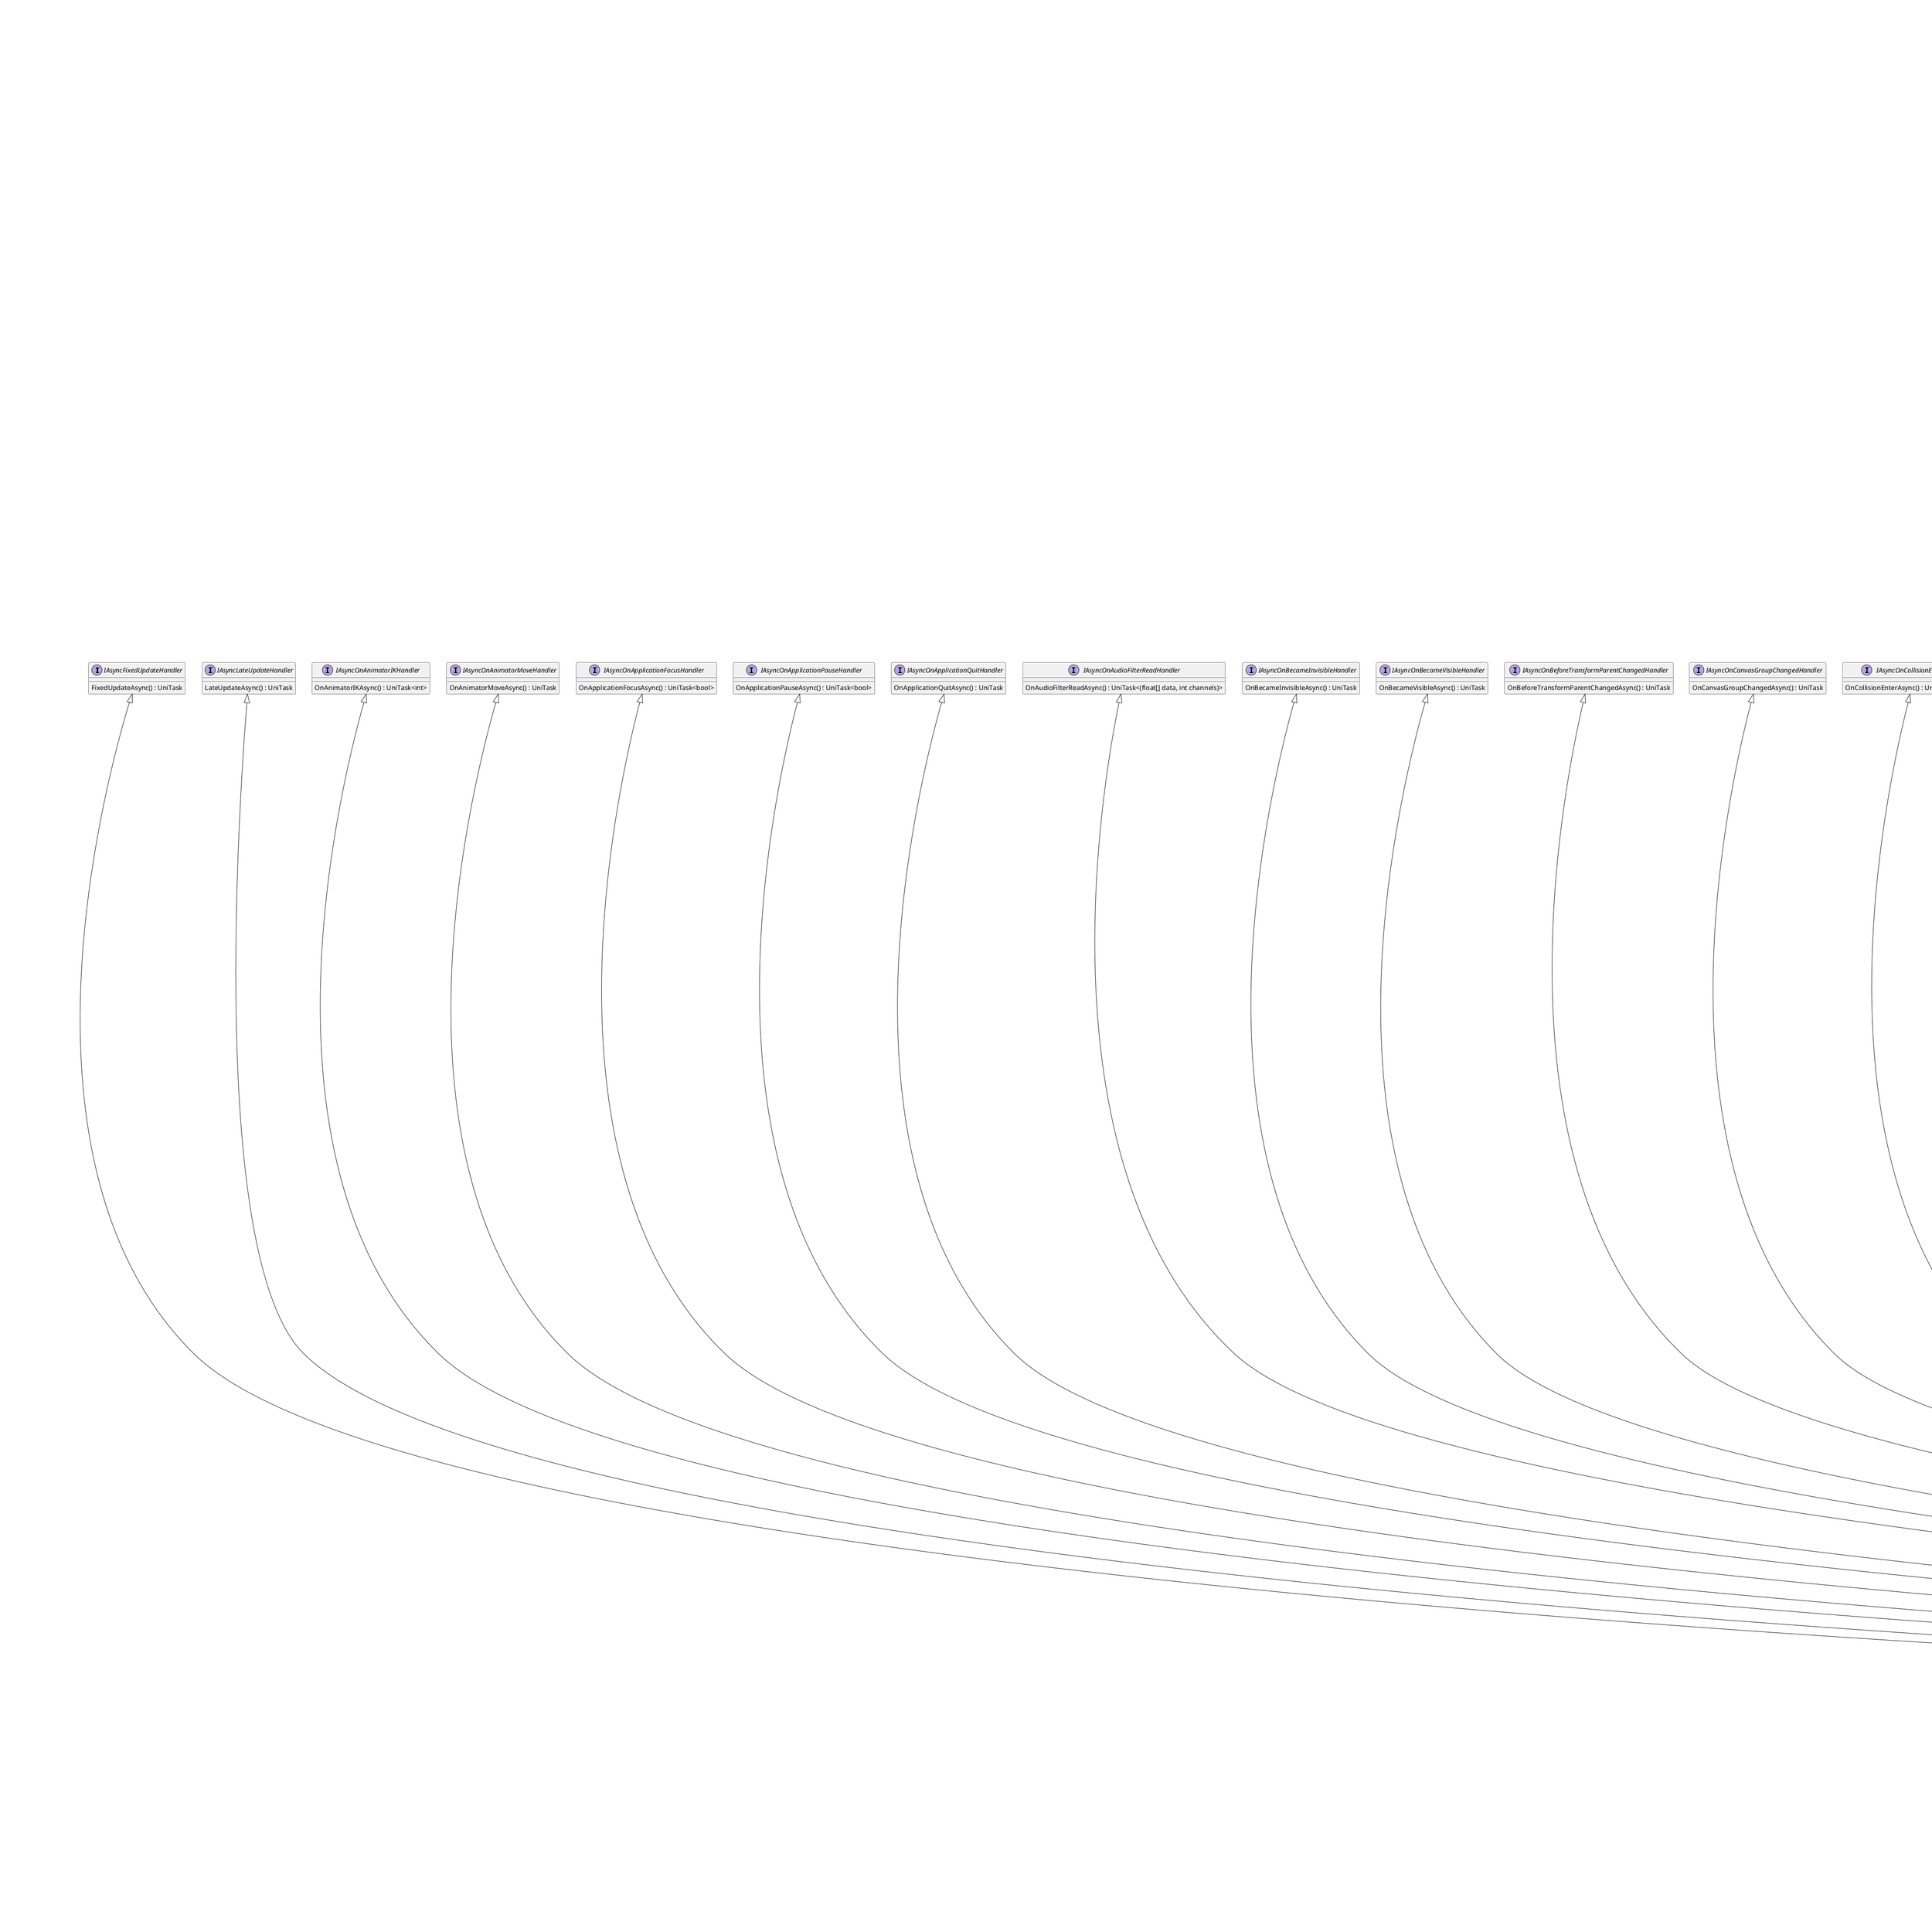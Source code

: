 @startuml
interface IAsyncFixedUpdateHandler {
    FixedUpdateAsync() : UniTask
}
class "AsyncTriggerHandler`1"<T> <<partial>> {
    FixedUpdateAsync() : UniTask
}
class AsyncTriggerExtensions <<static>> <<partial>> {
    + {static} GetAsyncFixedUpdateTrigger(gameObject:GameObject) : AsyncFixedUpdateTrigger
    + {static} GetAsyncFixedUpdateTrigger(component:Component) : AsyncFixedUpdateTrigger
}
class AsyncFixedUpdateTrigger <<sealed>> {
    FixedUpdate() : void
    + GetFixedUpdateAsyncHandler() : IAsyncFixedUpdateHandler
    + GetFixedUpdateAsyncHandler(cancellationToken:CancellationToken) : IAsyncFixedUpdateHandler
    + FixedUpdateAsync() : UniTask
    + FixedUpdateAsync(cancellationToken:CancellationToken) : UniTask
}
interface IAsyncLateUpdateHandler {
    LateUpdateAsync() : UniTask
}
class "AsyncTriggerHandler`1"<T> <<partial>> {
    LateUpdateAsync() : UniTask
}
class AsyncTriggerExtensions <<static>> <<partial>> {
    + {static} GetAsyncLateUpdateTrigger(gameObject:GameObject) : AsyncLateUpdateTrigger
    + {static} GetAsyncLateUpdateTrigger(component:Component) : AsyncLateUpdateTrigger
}
class AsyncLateUpdateTrigger <<sealed>> {
    LateUpdate() : void
    + GetLateUpdateAsyncHandler() : IAsyncLateUpdateHandler
    + GetLateUpdateAsyncHandler(cancellationToken:CancellationToken) : IAsyncLateUpdateHandler
    + LateUpdateAsync() : UniTask
    + LateUpdateAsync(cancellationToken:CancellationToken) : UniTask
}
interface IAsyncOnAnimatorIKHandler {
    OnAnimatorIKAsync() : UniTask<int>
}
class "AsyncTriggerHandler`1"<T> <<partial>> {
    OnAnimatorIKAsync() : UniTask<int>
}
class AsyncTriggerExtensions <<static>> <<partial>> {
    + {static} GetAsyncAnimatorIKTrigger(gameObject:GameObject) : AsyncAnimatorIKTrigger
    + {static} GetAsyncAnimatorIKTrigger(component:Component) : AsyncAnimatorIKTrigger
}
class AsyncAnimatorIKTrigger <<sealed>> {
    OnAnimatorIK(layerIndex:int) : void
    + GetOnAnimatorIKAsyncHandler() : IAsyncOnAnimatorIKHandler
    + GetOnAnimatorIKAsyncHandler(cancellationToken:CancellationToken) : IAsyncOnAnimatorIKHandler
    + OnAnimatorIKAsync() : UniTask<int>
    + OnAnimatorIKAsync(cancellationToken:CancellationToken) : UniTask<int>
}
interface IAsyncOnAnimatorMoveHandler {
    OnAnimatorMoveAsync() : UniTask
}
class "AsyncTriggerHandler`1"<T> <<partial>> {
    OnAnimatorMoveAsync() : UniTask
}
class AsyncTriggerExtensions <<static>> <<partial>> {
    + {static} GetAsyncAnimatorMoveTrigger(gameObject:GameObject) : AsyncAnimatorMoveTrigger
    + {static} GetAsyncAnimatorMoveTrigger(component:Component) : AsyncAnimatorMoveTrigger
}
class AsyncAnimatorMoveTrigger <<sealed>> {
    OnAnimatorMove() : void
    + GetOnAnimatorMoveAsyncHandler() : IAsyncOnAnimatorMoveHandler
    + GetOnAnimatorMoveAsyncHandler(cancellationToken:CancellationToken) : IAsyncOnAnimatorMoveHandler
    + OnAnimatorMoveAsync() : UniTask
    + OnAnimatorMoveAsync(cancellationToken:CancellationToken) : UniTask
}
interface IAsyncOnApplicationFocusHandler {
    OnApplicationFocusAsync() : UniTask<bool>
}
class "AsyncTriggerHandler`1"<T> <<partial>> {
    OnApplicationFocusAsync() : UniTask<bool>
}
class AsyncTriggerExtensions <<static>> <<partial>> {
    + {static} GetAsyncApplicationFocusTrigger(gameObject:GameObject) : AsyncApplicationFocusTrigger
    + {static} GetAsyncApplicationFocusTrigger(component:Component) : AsyncApplicationFocusTrigger
}
class AsyncApplicationFocusTrigger <<sealed>> {
    OnApplicationFocus(hasFocus:bool) : void
    + GetOnApplicationFocusAsyncHandler() : IAsyncOnApplicationFocusHandler
    + GetOnApplicationFocusAsyncHandler(cancellationToken:CancellationToken) : IAsyncOnApplicationFocusHandler
    + OnApplicationFocusAsync() : UniTask<bool>
    + OnApplicationFocusAsync(cancellationToken:CancellationToken) : UniTask<bool>
}
interface IAsyncOnApplicationPauseHandler {
    OnApplicationPauseAsync() : UniTask<bool>
}
class "AsyncTriggerHandler`1"<T> <<partial>> {
    OnApplicationPauseAsync() : UniTask<bool>
}
class AsyncTriggerExtensions <<static>> <<partial>> {
    + {static} GetAsyncApplicationPauseTrigger(gameObject:GameObject) : AsyncApplicationPauseTrigger
    + {static} GetAsyncApplicationPauseTrigger(component:Component) : AsyncApplicationPauseTrigger
}
class AsyncApplicationPauseTrigger <<sealed>> {
    OnApplicationPause(pauseStatus:bool) : void
    + GetOnApplicationPauseAsyncHandler() : IAsyncOnApplicationPauseHandler
    + GetOnApplicationPauseAsyncHandler(cancellationToken:CancellationToken) : IAsyncOnApplicationPauseHandler
    + OnApplicationPauseAsync() : UniTask<bool>
    + OnApplicationPauseAsync(cancellationToken:CancellationToken) : UniTask<bool>
}
interface IAsyncOnApplicationQuitHandler {
    OnApplicationQuitAsync() : UniTask
}
class "AsyncTriggerHandler`1"<T> <<partial>> {
    OnApplicationQuitAsync() : UniTask
}
class AsyncTriggerExtensions <<static>> <<partial>> {
    + {static} GetAsyncApplicationQuitTrigger(gameObject:GameObject) : AsyncApplicationQuitTrigger
    + {static} GetAsyncApplicationQuitTrigger(component:Component) : AsyncApplicationQuitTrigger
}
class AsyncApplicationQuitTrigger <<sealed>> {
    OnApplicationQuit() : void
    + GetOnApplicationQuitAsyncHandler() : IAsyncOnApplicationQuitHandler
    + GetOnApplicationQuitAsyncHandler(cancellationToken:CancellationToken) : IAsyncOnApplicationQuitHandler
    + OnApplicationQuitAsync() : UniTask
    + OnApplicationQuitAsync(cancellationToken:CancellationToken) : UniTask
}
interface IAsyncOnAudioFilterReadHandler {
    OnAudioFilterReadAsync() : UniTask<(float[] data, int channels)>
}
class "AsyncTriggerHandler`1"<T> <<partial>> {
    OnAudioFilterReadAsync() : UniTask<(float[] data, int channels)>
}
class AsyncTriggerExtensions <<static>> <<partial>> {
    + {static} GetAsyncAudioFilterReadTrigger(gameObject:GameObject) : AsyncAudioFilterReadTrigger
    + {static} GetAsyncAudioFilterReadTrigger(component:Component) : AsyncAudioFilterReadTrigger
}
class AsyncAudioFilterReadTrigger <<sealed>> {
    OnAudioFilterRead(data:float[], channels:int) : void
    + GetOnAudioFilterReadAsyncHandler() : IAsyncOnAudioFilterReadHandler
    + GetOnAudioFilterReadAsyncHandler(cancellationToken:CancellationToken) : IAsyncOnAudioFilterReadHandler
    + OnAudioFilterReadAsync() : UniTask<(float[] data, int channels)>
    + OnAudioFilterReadAsync(cancellationToken:CancellationToken) : UniTask<(float[] data, int channels)>
}
interface IAsyncOnBecameInvisibleHandler {
    OnBecameInvisibleAsync() : UniTask
}
class "AsyncTriggerHandler`1"<T> <<partial>> {
    OnBecameInvisibleAsync() : UniTask
}
class AsyncTriggerExtensions <<static>> <<partial>> {
    + {static} GetAsyncBecameInvisibleTrigger(gameObject:GameObject) : AsyncBecameInvisibleTrigger
    + {static} GetAsyncBecameInvisibleTrigger(component:Component) : AsyncBecameInvisibleTrigger
}
class AsyncBecameInvisibleTrigger <<sealed>> {
    OnBecameInvisible() : void
    + GetOnBecameInvisibleAsyncHandler() : IAsyncOnBecameInvisibleHandler
    + GetOnBecameInvisibleAsyncHandler(cancellationToken:CancellationToken) : IAsyncOnBecameInvisibleHandler
    + OnBecameInvisibleAsync() : UniTask
    + OnBecameInvisibleAsync(cancellationToken:CancellationToken) : UniTask
}
interface IAsyncOnBecameVisibleHandler {
    OnBecameVisibleAsync() : UniTask
}
class "AsyncTriggerHandler`1"<T> <<partial>> {
    OnBecameVisibleAsync() : UniTask
}
class AsyncTriggerExtensions <<static>> <<partial>> {
    + {static} GetAsyncBecameVisibleTrigger(gameObject:GameObject) : AsyncBecameVisibleTrigger
    + {static} GetAsyncBecameVisibleTrigger(component:Component) : AsyncBecameVisibleTrigger
}
class AsyncBecameVisibleTrigger <<sealed>> {
    OnBecameVisible() : void
    + GetOnBecameVisibleAsyncHandler() : IAsyncOnBecameVisibleHandler
    + GetOnBecameVisibleAsyncHandler(cancellationToken:CancellationToken) : IAsyncOnBecameVisibleHandler
    + OnBecameVisibleAsync() : UniTask
    + OnBecameVisibleAsync(cancellationToken:CancellationToken) : UniTask
}
interface IAsyncOnBeforeTransformParentChangedHandler {
    OnBeforeTransformParentChangedAsync() : UniTask
}
class "AsyncTriggerHandler`1"<T> <<partial>> {
    OnBeforeTransformParentChangedAsync() : UniTask
}
class AsyncTriggerExtensions <<static>> <<partial>> {
    + {static} GetAsyncBeforeTransformParentChangedTrigger(gameObject:GameObject) : AsyncBeforeTransformParentChangedTrigger
    + {static} GetAsyncBeforeTransformParentChangedTrigger(component:Component) : AsyncBeforeTransformParentChangedTrigger
}
class AsyncBeforeTransformParentChangedTrigger <<sealed>> {
    OnBeforeTransformParentChanged() : void
    + GetOnBeforeTransformParentChangedAsyncHandler() : IAsyncOnBeforeTransformParentChangedHandler
    + GetOnBeforeTransformParentChangedAsyncHandler(cancellationToken:CancellationToken) : IAsyncOnBeforeTransformParentChangedHandler
    + OnBeforeTransformParentChangedAsync() : UniTask
    + OnBeforeTransformParentChangedAsync(cancellationToken:CancellationToken) : UniTask
}
interface IAsyncOnCanvasGroupChangedHandler {
    OnCanvasGroupChangedAsync() : UniTask
}
class "AsyncTriggerHandler`1"<T> <<partial>> {
    OnCanvasGroupChangedAsync() : UniTask
}
class AsyncTriggerExtensions <<static>> <<partial>> {
    + {static} GetAsyncOnCanvasGroupChangedTrigger(gameObject:GameObject) : AsyncOnCanvasGroupChangedTrigger
    + {static} GetAsyncOnCanvasGroupChangedTrigger(component:Component) : AsyncOnCanvasGroupChangedTrigger
}
class AsyncOnCanvasGroupChangedTrigger <<sealed>> {
    OnCanvasGroupChanged() : void
    + GetOnCanvasGroupChangedAsyncHandler() : IAsyncOnCanvasGroupChangedHandler
    + GetOnCanvasGroupChangedAsyncHandler(cancellationToken:CancellationToken) : IAsyncOnCanvasGroupChangedHandler
    + OnCanvasGroupChangedAsync() : UniTask
    + OnCanvasGroupChangedAsync(cancellationToken:CancellationToken) : UniTask
}
interface IAsyncOnCollisionEnterHandler {
    OnCollisionEnterAsync() : UniTask<Collision>
}
class "AsyncTriggerHandler`1"<T> <<partial>> {
    OnCollisionEnterAsync() : UniTask<Collision>
}
class AsyncTriggerExtensions <<static>> <<partial>> {
    + {static} GetAsyncCollisionEnterTrigger(gameObject:GameObject) : AsyncCollisionEnterTrigger
    + {static} GetAsyncCollisionEnterTrigger(component:Component) : AsyncCollisionEnterTrigger
}
class AsyncCollisionEnterTrigger <<sealed>> {
    OnCollisionEnter(coll:Collision) : void
    + GetOnCollisionEnterAsyncHandler() : IAsyncOnCollisionEnterHandler
    + GetOnCollisionEnterAsyncHandler(cancellationToken:CancellationToken) : IAsyncOnCollisionEnterHandler
    + OnCollisionEnterAsync() : UniTask<Collision>
    + OnCollisionEnterAsync(cancellationToken:CancellationToken) : UniTask<Collision>
}
interface IAsyncOnCollisionEnter2DHandler {
    OnCollisionEnter2DAsync() : UniTask<Collision2D>
}
class "AsyncTriggerHandler`1"<T> <<partial>> {
    OnCollisionEnter2DAsync() : UniTask<Collision2D>
}
class AsyncTriggerExtensions <<static>> <<partial>> {
    + {static} GetAsyncCollisionEnter2DTrigger(gameObject:GameObject) : AsyncCollisionEnter2DTrigger
    + {static} GetAsyncCollisionEnter2DTrigger(component:Component) : AsyncCollisionEnter2DTrigger
}
class AsyncCollisionEnter2DTrigger <<sealed>> {
    OnCollisionEnter2D(coll:Collision2D) : void
    + GetOnCollisionEnter2DAsyncHandler() : IAsyncOnCollisionEnter2DHandler
    + GetOnCollisionEnter2DAsyncHandler(cancellationToken:CancellationToken) : IAsyncOnCollisionEnter2DHandler
    + OnCollisionEnter2DAsync() : UniTask<Collision2D>
    + OnCollisionEnter2DAsync(cancellationToken:CancellationToken) : UniTask<Collision2D>
}
interface IAsyncOnCollisionExitHandler {
    OnCollisionExitAsync() : UniTask<Collision>
}
class "AsyncTriggerHandler`1"<T> <<partial>> {
    OnCollisionExitAsync() : UniTask<Collision>
}
class AsyncTriggerExtensions <<static>> <<partial>> {
    + {static} GetAsyncCollisionExitTrigger(gameObject:GameObject) : AsyncCollisionExitTrigger
    + {static} GetAsyncCollisionExitTrigger(component:Component) : AsyncCollisionExitTrigger
}
class AsyncCollisionExitTrigger <<sealed>> {
    OnCollisionExit(coll:Collision) : void
    + GetOnCollisionExitAsyncHandler() : IAsyncOnCollisionExitHandler
    + GetOnCollisionExitAsyncHandler(cancellationToken:CancellationToken) : IAsyncOnCollisionExitHandler
    + OnCollisionExitAsync() : UniTask<Collision>
    + OnCollisionExitAsync(cancellationToken:CancellationToken) : UniTask<Collision>
}
interface IAsyncOnCollisionExit2DHandler {
    OnCollisionExit2DAsync() : UniTask<Collision2D>
}
class "AsyncTriggerHandler`1"<T> <<partial>> {
    OnCollisionExit2DAsync() : UniTask<Collision2D>
}
class AsyncTriggerExtensions <<static>> <<partial>> {
    + {static} GetAsyncCollisionExit2DTrigger(gameObject:GameObject) : AsyncCollisionExit2DTrigger
    + {static} GetAsyncCollisionExit2DTrigger(component:Component) : AsyncCollisionExit2DTrigger
}
class AsyncCollisionExit2DTrigger <<sealed>> {
    OnCollisionExit2D(coll:Collision2D) : void
    + GetOnCollisionExit2DAsyncHandler() : IAsyncOnCollisionExit2DHandler
    + GetOnCollisionExit2DAsyncHandler(cancellationToken:CancellationToken) : IAsyncOnCollisionExit2DHandler
    + OnCollisionExit2DAsync() : UniTask<Collision2D>
    + OnCollisionExit2DAsync(cancellationToken:CancellationToken) : UniTask<Collision2D>
}
interface IAsyncOnCollisionStayHandler {
    OnCollisionStayAsync() : UniTask<Collision>
}
class "AsyncTriggerHandler`1"<T> <<partial>> {
    OnCollisionStayAsync() : UniTask<Collision>
}
class AsyncTriggerExtensions <<static>> <<partial>> {
    + {static} GetAsyncCollisionStayTrigger(gameObject:GameObject) : AsyncCollisionStayTrigger
    + {static} GetAsyncCollisionStayTrigger(component:Component) : AsyncCollisionStayTrigger
}
class AsyncCollisionStayTrigger <<sealed>> {
    OnCollisionStay(coll:Collision) : void
    + GetOnCollisionStayAsyncHandler() : IAsyncOnCollisionStayHandler
    + GetOnCollisionStayAsyncHandler(cancellationToken:CancellationToken) : IAsyncOnCollisionStayHandler
    + OnCollisionStayAsync() : UniTask<Collision>
    + OnCollisionStayAsync(cancellationToken:CancellationToken) : UniTask<Collision>
}
interface IAsyncOnCollisionStay2DHandler {
    OnCollisionStay2DAsync() : UniTask<Collision2D>
}
class "AsyncTriggerHandler`1"<T> <<partial>> {
    OnCollisionStay2DAsync() : UniTask<Collision2D>
}
class AsyncTriggerExtensions <<static>> <<partial>> {
    + {static} GetAsyncCollisionStay2DTrigger(gameObject:GameObject) : AsyncCollisionStay2DTrigger
    + {static} GetAsyncCollisionStay2DTrigger(component:Component) : AsyncCollisionStay2DTrigger
}
class AsyncCollisionStay2DTrigger <<sealed>> {
    OnCollisionStay2D(coll:Collision2D) : void
    + GetOnCollisionStay2DAsyncHandler() : IAsyncOnCollisionStay2DHandler
    + GetOnCollisionStay2DAsyncHandler(cancellationToken:CancellationToken) : IAsyncOnCollisionStay2DHandler
    + OnCollisionStay2DAsync() : UniTask<Collision2D>
    + OnCollisionStay2DAsync(cancellationToken:CancellationToken) : UniTask<Collision2D>
}
interface IAsyncOnControllerColliderHitHandler {
    OnControllerColliderHitAsync() : UniTask<ControllerColliderHit>
}
class "AsyncTriggerHandler`1"<T> <<partial>> {
    OnControllerColliderHitAsync() : UniTask<ControllerColliderHit>
}
class AsyncTriggerExtensions <<static>> <<partial>> {
    + {static} GetAsyncControllerColliderHitTrigger(gameObject:GameObject) : AsyncControllerColliderHitTrigger
    + {static} GetAsyncControllerColliderHitTrigger(component:Component) : AsyncControllerColliderHitTrigger
}
class AsyncControllerColliderHitTrigger <<sealed>> {
    OnControllerColliderHit(hit:ControllerColliderHit) : void
    + GetOnControllerColliderHitAsyncHandler() : IAsyncOnControllerColliderHitHandler
    + GetOnControllerColliderHitAsyncHandler(cancellationToken:CancellationToken) : IAsyncOnControllerColliderHitHandler
    + OnControllerColliderHitAsync() : UniTask<ControllerColliderHit>
    + OnControllerColliderHitAsync(cancellationToken:CancellationToken) : UniTask<ControllerColliderHit>
}
interface IAsyncOnDisableHandler {
    OnDisableAsync() : UniTask
}
class "AsyncTriggerHandler`1"<T> <<partial>> {
    OnDisableAsync() : UniTask
}
class AsyncTriggerExtensions <<static>> <<partial>> {
    + {static} GetAsyncDisableTrigger(gameObject:GameObject) : AsyncDisableTrigger
    + {static} GetAsyncDisableTrigger(component:Component) : AsyncDisableTrigger
}
class AsyncDisableTrigger <<sealed>> {
    OnDisable() : void
    + GetOnDisableAsyncHandler() : IAsyncOnDisableHandler
    + GetOnDisableAsyncHandler(cancellationToken:CancellationToken) : IAsyncOnDisableHandler
    + OnDisableAsync() : UniTask
    + OnDisableAsync(cancellationToken:CancellationToken) : UniTask
}
interface IAsyncOnDrawGizmosHandler {
    OnDrawGizmosAsync() : UniTask
}
class "AsyncTriggerHandler`1"<T> <<partial>> {
    OnDrawGizmosAsync() : UniTask
}
class AsyncTriggerExtensions <<static>> <<partial>> {
    + {static} GetAsyncDrawGizmosTrigger(gameObject:GameObject) : AsyncDrawGizmosTrigger
    + {static} GetAsyncDrawGizmosTrigger(component:Component) : AsyncDrawGizmosTrigger
}
class AsyncDrawGizmosTrigger <<sealed>> {
    OnDrawGizmos() : void
    + GetOnDrawGizmosAsyncHandler() : IAsyncOnDrawGizmosHandler
    + GetOnDrawGizmosAsyncHandler(cancellationToken:CancellationToken) : IAsyncOnDrawGizmosHandler
    + OnDrawGizmosAsync() : UniTask
    + OnDrawGizmosAsync(cancellationToken:CancellationToken) : UniTask
}
interface IAsyncOnDrawGizmosSelectedHandler {
    OnDrawGizmosSelectedAsync() : UniTask
}
class "AsyncTriggerHandler`1"<T> <<partial>> {
    OnDrawGizmosSelectedAsync() : UniTask
}
class AsyncTriggerExtensions <<static>> <<partial>> {
    + {static} GetAsyncDrawGizmosSelectedTrigger(gameObject:GameObject) : AsyncDrawGizmosSelectedTrigger
    + {static} GetAsyncDrawGizmosSelectedTrigger(component:Component) : AsyncDrawGizmosSelectedTrigger
}
class AsyncDrawGizmosSelectedTrigger <<sealed>> {
    OnDrawGizmosSelected() : void
    + GetOnDrawGizmosSelectedAsyncHandler() : IAsyncOnDrawGizmosSelectedHandler
    + GetOnDrawGizmosSelectedAsyncHandler(cancellationToken:CancellationToken) : IAsyncOnDrawGizmosSelectedHandler
    + OnDrawGizmosSelectedAsync() : UniTask
    + OnDrawGizmosSelectedAsync(cancellationToken:CancellationToken) : UniTask
}
interface IAsyncOnEnableHandler {
    OnEnableAsync() : UniTask
}
class "AsyncTriggerHandler`1"<T> <<partial>> {
    OnEnableAsync() : UniTask
}
class AsyncTriggerExtensions <<static>> <<partial>> {
    + {static} GetAsyncEnableTrigger(gameObject:GameObject) : AsyncEnableTrigger
    + {static} GetAsyncEnableTrigger(component:Component) : AsyncEnableTrigger
}
class AsyncEnableTrigger <<sealed>> {
    OnEnable() : void
    + GetOnEnableAsyncHandler() : IAsyncOnEnableHandler
    + GetOnEnableAsyncHandler(cancellationToken:CancellationToken) : IAsyncOnEnableHandler
    + OnEnableAsync() : UniTask
    + OnEnableAsync(cancellationToken:CancellationToken) : UniTask
}
interface IAsyncOnGUIHandler {
    OnGUIAsync() : UniTask
}
class "AsyncTriggerHandler`1"<T> <<partial>> {
    OnGUIAsync() : UniTask
}
class AsyncTriggerExtensions <<static>> <<partial>> {
    + {static} GetAsyncGUITrigger(gameObject:GameObject) : AsyncGUITrigger
    + {static} GetAsyncGUITrigger(component:Component) : AsyncGUITrigger
}
class AsyncGUITrigger <<sealed>> {
    OnGUI() : void
    + GetOnGUIAsyncHandler() : IAsyncOnGUIHandler
    + GetOnGUIAsyncHandler(cancellationToken:CancellationToken) : IAsyncOnGUIHandler
    + OnGUIAsync() : UniTask
    + OnGUIAsync(cancellationToken:CancellationToken) : UniTask
}
interface IAsyncOnJointBreakHandler {
    OnJointBreakAsync() : UniTask<float>
}
class "AsyncTriggerHandler`1"<T> <<partial>> {
    OnJointBreakAsync() : UniTask<float>
}
class AsyncTriggerExtensions <<static>> <<partial>> {
    + {static} GetAsyncJointBreakTrigger(gameObject:GameObject) : AsyncJointBreakTrigger
    + {static} GetAsyncJointBreakTrigger(component:Component) : AsyncJointBreakTrigger
}
class AsyncJointBreakTrigger <<sealed>> {
    OnJointBreak(breakForce:float) : void
    + GetOnJointBreakAsyncHandler() : IAsyncOnJointBreakHandler
    + GetOnJointBreakAsyncHandler(cancellationToken:CancellationToken) : IAsyncOnJointBreakHandler
    + OnJointBreakAsync() : UniTask<float>
    + OnJointBreakAsync(cancellationToken:CancellationToken) : UniTask<float>
}
interface IAsyncOnJointBreak2DHandler {
    OnJointBreak2DAsync() : UniTask<Joint2D>
}
class "AsyncTriggerHandler`1"<T> <<partial>> {
    OnJointBreak2DAsync() : UniTask<Joint2D>
}
class AsyncTriggerExtensions <<static>> <<partial>> {
    + {static} GetAsyncJointBreak2DTrigger(gameObject:GameObject) : AsyncJointBreak2DTrigger
    + {static} GetAsyncJointBreak2DTrigger(component:Component) : AsyncJointBreak2DTrigger
}
class AsyncJointBreak2DTrigger <<sealed>> {
    OnJointBreak2D(brokenJoint:Joint2D) : void
    + GetOnJointBreak2DAsyncHandler() : IAsyncOnJointBreak2DHandler
    + GetOnJointBreak2DAsyncHandler(cancellationToken:CancellationToken) : IAsyncOnJointBreak2DHandler
    + OnJointBreak2DAsync() : UniTask<Joint2D>
    + OnJointBreak2DAsync(cancellationToken:CancellationToken) : UniTask<Joint2D>
}
interface IAsyncOnMouseDownHandler {
    OnMouseDownAsync() : UniTask
}
class "AsyncTriggerHandler`1"<T> <<partial>> {
    OnMouseDownAsync() : UniTask
}
class AsyncTriggerExtensions <<static>> <<partial>> {
    + {static} GetAsyncMouseDownTrigger(gameObject:GameObject) : AsyncMouseDownTrigger
    + {static} GetAsyncMouseDownTrigger(component:Component) : AsyncMouseDownTrigger
}
class AsyncMouseDownTrigger <<sealed>> {
    OnMouseDown() : void
    + GetOnMouseDownAsyncHandler() : IAsyncOnMouseDownHandler
    + GetOnMouseDownAsyncHandler(cancellationToken:CancellationToken) : IAsyncOnMouseDownHandler
    + OnMouseDownAsync() : UniTask
    + OnMouseDownAsync(cancellationToken:CancellationToken) : UniTask
}
interface IAsyncOnMouseDragHandler {
    OnMouseDragAsync() : UniTask
}
class "AsyncTriggerHandler`1"<T> <<partial>> {
    OnMouseDragAsync() : UniTask
}
class AsyncTriggerExtensions <<static>> <<partial>> {
    + {static} GetAsyncMouseDragTrigger(gameObject:GameObject) : AsyncMouseDragTrigger
    + {static} GetAsyncMouseDragTrigger(component:Component) : AsyncMouseDragTrigger
}
class AsyncMouseDragTrigger <<sealed>> {
    OnMouseDrag() : void
    + GetOnMouseDragAsyncHandler() : IAsyncOnMouseDragHandler
    + GetOnMouseDragAsyncHandler(cancellationToken:CancellationToken) : IAsyncOnMouseDragHandler
    + OnMouseDragAsync() : UniTask
    + OnMouseDragAsync(cancellationToken:CancellationToken) : UniTask
}
interface IAsyncOnMouseEnterHandler {
    OnMouseEnterAsync() : UniTask
}
class "AsyncTriggerHandler`1"<T> <<partial>> {
    OnMouseEnterAsync() : UniTask
}
class AsyncTriggerExtensions <<static>> <<partial>> {
    + {static} GetAsyncMouseEnterTrigger(gameObject:GameObject) : AsyncMouseEnterTrigger
    + {static} GetAsyncMouseEnterTrigger(component:Component) : AsyncMouseEnterTrigger
}
class AsyncMouseEnterTrigger <<sealed>> {
    OnMouseEnter() : void
    + GetOnMouseEnterAsyncHandler() : IAsyncOnMouseEnterHandler
    + GetOnMouseEnterAsyncHandler(cancellationToken:CancellationToken) : IAsyncOnMouseEnterHandler
    + OnMouseEnterAsync() : UniTask
    + OnMouseEnterAsync(cancellationToken:CancellationToken) : UniTask
}
interface IAsyncOnMouseExitHandler {
    OnMouseExitAsync() : UniTask
}
class "AsyncTriggerHandler`1"<T> <<partial>> {
    OnMouseExitAsync() : UniTask
}
class AsyncTriggerExtensions <<static>> <<partial>> {
    + {static} GetAsyncMouseExitTrigger(gameObject:GameObject) : AsyncMouseExitTrigger
    + {static} GetAsyncMouseExitTrigger(component:Component) : AsyncMouseExitTrigger
}
class AsyncMouseExitTrigger <<sealed>> {
    OnMouseExit() : void
    + GetOnMouseExitAsyncHandler() : IAsyncOnMouseExitHandler
    + GetOnMouseExitAsyncHandler(cancellationToken:CancellationToken) : IAsyncOnMouseExitHandler
    + OnMouseExitAsync() : UniTask
    + OnMouseExitAsync(cancellationToken:CancellationToken) : UniTask
}
interface IAsyncOnMouseOverHandler {
    OnMouseOverAsync() : UniTask
}
class "AsyncTriggerHandler`1"<T> <<partial>> {
    OnMouseOverAsync() : UniTask
}
class AsyncTriggerExtensions <<static>> <<partial>> {
    + {static} GetAsyncMouseOverTrigger(gameObject:GameObject) : AsyncMouseOverTrigger
    + {static} GetAsyncMouseOverTrigger(component:Component) : AsyncMouseOverTrigger
}
class AsyncMouseOverTrigger <<sealed>> {
    OnMouseOver() : void
    + GetOnMouseOverAsyncHandler() : IAsyncOnMouseOverHandler
    + GetOnMouseOverAsyncHandler(cancellationToken:CancellationToken) : IAsyncOnMouseOverHandler
    + OnMouseOverAsync() : UniTask
    + OnMouseOverAsync(cancellationToken:CancellationToken) : UniTask
}
interface IAsyncOnMouseUpHandler {
    OnMouseUpAsync() : UniTask
}
class "AsyncTriggerHandler`1"<T> <<partial>> {
    OnMouseUpAsync() : UniTask
}
class AsyncTriggerExtensions <<static>> <<partial>> {
    + {static} GetAsyncMouseUpTrigger(gameObject:GameObject) : AsyncMouseUpTrigger
    + {static} GetAsyncMouseUpTrigger(component:Component) : AsyncMouseUpTrigger
}
class AsyncMouseUpTrigger <<sealed>> {
    OnMouseUp() : void
    + GetOnMouseUpAsyncHandler() : IAsyncOnMouseUpHandler
    + GetOnMouseUpAsyncHandler(cancellationToken:CancellationToken) : IAsyncOnMouseUpHandler
    + OnMouseUpAsync() : UniTask
    + OnMouseUpAsync(cancellationToken:CancellationToken) : UniTask
}
interface IAsyncOnMouseUpAsButtonHandler {
    OnMouseUpAsButtonAsync() : UniTask
}
class "AsyncTriggerHandler`1"<T> <<partial>> {
    OnMouseUpAsButtonAsync() : UniTask
}
class AsyncTriggerExtensions <<static>> <<partial>> {
    + {static} GetAsyncMouseUpAsButtonTrigger(gameObject:GameObject) : AsyncMouseUpAsButtonTrigger
    + {static} GetAsyncMouseUpAsButtonTrigger(component:Component) : AsyncMouseUpAsButtonTrigger
}
class AsyncMouseUpAsButtonTrigger <<sealed>> {
    OnMouseUpAsButton() : void
    + GetOnMouseUpAsButtonAsyncHandler() : IAsyncOnMouseUpAsButtonHandler
    + GetOnMouseUpAsButtonAsyncHandler(cancellationToken:CancellationToken) : IAsyncOnMouseUpAsButtonHandler
    + OnMouseUpAsButtonAsync() : UniTask
    + OnMouseUpAsButtonAsync(cancellationToken:CancellationToken) : UniTask
}
interface IAsyncOnParticleCollisionHandler {
    OnParticleCollisionAsync() : UniTask<GameObject>
}
class "AsyncTriggerHandler`1"<T> <<partial>> {
    OnParticleCollisionAsync() : UniTask<GameObject>
}
class AsyncTriggerExtensions <<static>> <<partial>> {
    + {static} GetAsyncParticleCollisionTrigger(gameObject:GameObject) : AsyncParticleCollisionTrigger
    + {static} GetAsyncParticleCollisionTrigger(component:Component) : AsyncParticleCollisionTrigger
}
class AsyncParticleCollisionTrigger <<sealed>> {
    OnParticleCollision(other:GameObject) : void
    + GetOnParticleCollisionAsyncHandler() : IAsyncOnParticleCollisionHandler
    + GetOnParticleCollisionAsyncHandler(cancellationToken:CancellationToken) : IAsyncOnParticleCollisionHandler
    + OnParticleCollisionAsync() : UniTask<GameObject>
    + OnParticleCollisionAsync(cancellationToken:CancellationToken) : UniTask<GameObject>
}
interface IAsyncOnParticleSystemStoppedHandler {
    OnParticleSystemStoppedAsync() : UniTask
}
class "AsyncTriggerHandler`1"<T> <<partial>> {
    OnParticleSystemStoppedAsync() : UniTask
}
class AsyncTriggerExtensions <<static>> <<partial>> {
    + {static} GetAsyncParticleSystemStoppedTrigger(gameObject:GameObject) : AsyncParticleSystemStoppedTrigger
    + {static} GetAsyncParticleSystemStoppedTrigger(component:Component) : AsyncParticleSystemStoppedTrigger
}
class AsyncParticleSystemStoppedTrigger <<sealed>> {
    OnParticleSystemStopped() : void
    + GetOnParticleSystemStoppedAsyncHandler() : IAsyncOnParticleSystemStoppedHandler
    + GetOnParticleSystemStoppedAsyncHandler(cancellationToken:CancellationToken) : IAsyncOnParticleSystemStoppedHandler
    + OnParticleSystemStoppedAsync() : UniTask
    + OnParticleSystemStoppedAsync(cancellationToken:CancellationToken) : UniTask
}
interface IAsyncOnParticleTriggerHandler {
    OnParticleTriggerAsync() : UniTask
}
class "AsyncTriggerHandler`1"<T> <<partial>> {
    OnParticleTriggerAsync() : UniTask
}
class AsyncTriggerExtensions <<static>> <<partial>> {
    + {static} GetAsyncParticleTriggerTrigger(gameObject:GameObject) : AsyncParticleTriggerTrigger
    + {static} GetAsyncParticleTriggerTrigger(component:Component) : AsyncParticleTriggerTrigger
}
class AsyncParticleTriggerTrigger <<sealed>> {
    OnParticleTrigger() : void
    + GetOnParticleTriggerAsyncHandler() : IAsyncOnParticleTriggerHandler
    + GetOnParticleTriggerAsyncHandler(cancellationToken:CancellationToken) : IAsyncOnParticleTriggerHandler
    + OnParticleTriggerAsync() : UniTask
    + OnParticleTriggerAsync(cancellationToken:CancellationToken) : UniTask
}
interface IAsyncOnPostRenderHandler {
    OnPostRenderAsync() : UniTask
}
class "AsyncTriggerHandler`1"<T> <<partial>> {
    OnPostRenderAsync() : UniTask
}
class AsyncTriggerExtensions <<static>> <<partial>> {
    + {static} GetAsyncPostRenderTrigger(gameObject:GameObject) : AsyncPostRenderTrigger
    + {static} GetAsyncPostRenderTrigger(component:Component) : AsyncPostRenderTrigger
}
class AsyncPostRenderTrigger <<sealed>> {
    OnPostRender() : void
    + GetOnPostRenderAsyncHandler() : IAsyncOnPostRenderHandler
    + GetOnPostRenderAsyncHandler(cancellationToken:CancellationToken) : IAsyncOnPostRenderHandler
    + OnPostRenderAsync() : UniTask
    + OnPostRenderAsync(cancellationToken:CancellationToken) : UniTask
}
interface IAsyncOnPreCullHandler {
    OnPreCullAsync() : UniTask
}
class "AsyncTriggerHandler`1"<T> <<partial>> {
    OnPreCullAsync() : UniTask
}
class AsyncTriggerExtensions <<static>> <<partial>> {
    + {static} GetAsyncPreCullTrigger(gameObject:GameObject) : AsyncPreCullTrigger
    + {static} GetAsyncPreCullTrigger(component:Component) : AsyncPreCullTrigger
}
class AsyncPreCullTrigger <<sealed>> {
    OnPreCull() : void
    + GetOnPreCullAsyncHandler() : IAsyncOnPreCullHandler
    + GetOnPreCullAsyncHandler(cancellationToken:CancellationToken) : IAsyncOnPreCullHandler
    + OnPreCullAsync() : UniTask
    + OnPreCullAsync(cancellationToken:CancellationToken) : UniTask
}
interface IAsyncOnPreRenderHandler {
    OnPreRenderAsync() : UniTask
}
class "AsyncTriggerHandler`1"<T> <<partial>> {
    OnPreRenderAsync() : UniTask
}
class AsyncTriggerExtensions <<static>> <<partial>> {
    + {static} GetAsyncPreRenderTrigger(gameObject:GameObject) : AsyncPreRenderTrigger
    + {static} GetAsyncPreRenderTrigger(component:Component) : AsyncPreRenderTrigger
}
class AsyncPreRenderTrigger <<sealed>> {
    OnPreRender() : void
    + GetOnPreRenderAsyncHandler() : IAsyncOnPreRenderHandler
    + GetOnPreRenderAsyncHandler(cancellationToken:CancellationToken) : IAsyncOnPreRenderHandler
    + OnPreRenderAsync() : UniTask
    + OnPreRenderAsync(cancellationToken:CancellationToken) : UniTask
}
interface IAsyncOnRectTransformDimensionsChangeHandler {
    OnRectTransformDimensionsChangeAsync() : UniTask
}
class "AsyncTriggerHandler`1"<T> <<partial>> {
    OnRectTransformDimensionsChangeAsync() : UniTask
}
class AsyncTriggerExtensions <<static>> <<partial>> {
    + {static} GetAsyncRectTransformDimensionsChangeTrigger(gameObject:GameObject) : AsyncRectTransformDimensionsChangeTrigger
    + {static} GetAsyncRectTransformDimensionsChangeTrigger(component:Component) : AsyncRectTransformDimensionsChangeTrigger
}
class AsyncRectTransformDimensionsChangeTrigger <<sealed>> {
    OnRectTransformDimensionsChange() : void
    + GetOnRectTransformDimensionsChangeAsyncHandler() : IAsyncOnRectTransformDimensionsChangeHandler
    + GetOnRectTransformDimensionsChangeAsyncHandler(cancellationToken:CancellationToken) : IAsyncOnRectTransformDimensionsChangeHandler
    + OnRectTransformDimensionsChangeAsync() : UniTask
    + OnRectTransformDimensionsChangeAsync(cancellationToken:CancellationToken) : UniTask
}
interface IAsyncOnRectTransformRemovedHandler {
    OnRectTransformRemovedAsync() : UniTask
}
class "AsyncTriggerHandler`1"<T> <<partial>> {
    OnRectTransformRemovedAsync() : UniTask
}
class AsyncTriggerExtensions <<static>> <<partial>> {
    + {static} GetAsyncRectTransformRemovedTrigger(gameObject:GameObject) : AsyncRectTransformRemovedTrigger
    + {static} GetAsyncRectTransformRemovedTrigger(component:Component) : AsyncRectTransformRemovedTrigger
}
class AsyncRectTransformRemovedTrigger <<sealed>> {
    OnRectTransformRemoved() : void
    + GetOnRectTransformRemovedAsyncHandler() : IAsyncOnRectTransformRemovedHandler
    + GetOnRectTransformRemovedAsyncHandler(cancellationToken:CancellationToken) : IAsyncOnRectTransformRemovedHandler
    + OnRectTransformRemovedAsync() : UniTask
    + OnRectTransformRemovedAsync(cancellationToken:CancellationToken) : UniTask
}
interface IAsyncOnRenderImageHandler {
    OnRenderImageAsync() : UniTask<(RenderTexture source, RenderTexture destination)>
}
class "AsyncTriggerHandler`1"<T> <<partial>> {
    OnRenderImageAsync() : UniTask<(RenderTexture source, RenderTexture destination)>
}
class AsyncTriggerExtensions <<static>> <<partial>> {
    + {static} GetAsyncRenderImageTrigger(gameObject:GameObject) : AsyncRenderImageTrigger
    + {static} GetAsyncRenderImageTrigger(component:Component) : AsyncRenderImageTrigger
}
class AsyncRenderImageTrigger <<sealed>> {
    OnRenderImage(source:RenderTexture, destination:RenderTexture) : void
    + GetOnRenderImageAsyncHandler() : IAsyncOnRenderImageHandler
    + GetOnRenderImageAsyncHandler(cancellationToken:CancellationToken) : IAsyncOnRenderImageHandler
    + OnRenderImageAsync() : UniTask<(RenderTexture source, RenderTexture destination)>
    + OnRenderImageAsync(cancellationToken:CancellationToken) : UniTask<(RenderTexture source, RenderTexture destination)>
}
interface IAsyncOnRenderObjectHandler {
    OnRenderObjectAsync() : UniTask
}
class "AsyncTriggerHandler`1"<T> <<partial>> {
    OnRenderObjectAsync() : UniTask
}
class AsyncTriggerExtensions <<static>> <<partial>> {
    + {static} GetAsyncRenderObjectTrigger(gameObject:GameObject) : AsyncRenderObjectTrigger
    + {static} GetAsyncRenderObjectTrigger(component:Component) : AsyncRenderObjectTrigger
}
class AsyncRenderObjectTrigger <<sealed>> {
    OnRenderObject() : void
    + GetOnRenderObjectAsyncHandler() : IAsyncOnRenderObjectHandler
    + GetOnRenderObjectAsyncHandler(cancellationToken:CancellationToken) : IAsyncOnRenderObjectHandler
    + OnRenderObjectAsync() : UniTask
    + OnRenderObjectAsync(cancellationToken:CancellationToken) : UniTask
}
interface IAsyncOnServerInitializedHandler {
    OnServerInitializedAsync() : UniTask
}
class "AsyncTriggerHandler`1"<T> <<partial>> {
    OnServerInitializedAsync() : UniTask
}
class AsyncTriggerExtensions <<static>> <<partial>> {
    + {static} GetAsyncServerInitializedTrigger(gameObject:GameObject) : AsyncServerInitializedTrigger
    + {static} GetAsyncServerInitializedTrigger(component:Component) : AsyncServerInitializedTrigger
}
class AsyncServerInitializedTrigger <<sealed>> {
    OnServerInitialized() : void
    + GetOnServerInitializedAsyncHandler() : IAsyncOnServerInitializedHandler
    + GetOnServerInitializedAsyncHandler(cancellationToken:CancellationToken) : IAsyncOnServerInitializedHandler
    + OnServerInitializedAsync() : UniTask
    + OnServerInitializedAsync(cancellationToken:CancellationToken) : UniTask
}
interface IAsyncOnTransformChildrenChangedHandler {
    OnTransformChildrenChangedAsync() : UniTask
}
class "AsyncTriggerHandler`1"<T> <<partial>> {
    OnTransformChildrenChangedAsync() : UniTask
}
class AsyncTriggerExtensions <<static>> <<partial>> {
    + {static} GetAsyncTransformChildrenChangedTrigger(gameObject:GameObject) : AsyncTransformChildrenChangedTrigger
    + {static} GetAsyncTransformChildrenChangedTrigger(component:Component) : AsyncTransformChildrenChangedTrigger
}
class AsyncTransformChildrenChangedTrigger <<sealed>> {
    OnTransformChildrenChanged() : void
    + GetOnTransformChildrenChangedAsyncHandler() : IAsyncOnTransformChildrenChangedHandler
    + GetOnTransformChildrenChangedAsyncHandler(cancellationToken:CancellationToken) : IAsyncOnTransformChildrenChangedHandler
    + OnTransformChildrenChangedAsync() : UniTask
    + OnTransformChildrenChangedAsync(cancellationToken:CancellationToken) : UniTask
}
interface IAsyncOnTransformParentChangedHandler {
    OnTransformParentChangedAsync() : UniTask
}
class "AsyncTriggerHandler`1"<T> <<partial>> {
    OnTransformParentChangedAsync() : UniTask
}
class AsyncTriggerExtensions <<static>> <<partial>> {
    + {static} GetAsyncTransformParentChangedTrigger(gameObject:GameObject) : AsyncTransformParentChangedTrigger
    + {static} GetAsyncTransformParentChangedTrigger(component:Component) : AsyncTransformParentChangedTrigger
}
class AsyncTransformParentChangedTrigger <<sealed>> {
    OnTransformParentChanged() : void
    + GetOnTransformParentChangedAsyncHandler() : IAsyncOnTransformParentChangedHandler
    + GetOnTransformParentChangedAsyncHandler(cancellationToken:CancellationToken) : IAsyncOnTransformParentChangedHandler
    + OnTransformParentChangedAsync() : UniTask
    + OnTransformParentChangedAsync(cancellationToken:CancellationToken) : UniTask
}
interface IAsyncOnTriggerEnterHandler {
    OnTriggerEnterAsync() : UniTask<Collider>
}
class "AsyncTriggerHandler`1"<T> <<partial>> {
    OnTriggerEnterAsync() : UniTask<Collider>
}
class AsyncTriggerExtensions <<static>> <<partial>> {
    + {static} GetAsyncTriggerEnterTrigger(gameObject:GameObject) : AsyncTriggerEnterTrigger
    + {static} GetAsyncTriggerEnterTrigger(component:Component) : AsyncTriggerEnterTrigger
}
class AsyncTriggerEnterTrigger <<sealed>> {
    OnTriggerEnter(other:Collider) : void
    + GetOnTriggerEnterAsyncHandler() : IAsyncOnTriggerEnterHandler
    + GetOnTriggerEnterAsyncHandler(cancellationToken:CancellationToken) : IAsyncOnTriggerEnterHandler
    + OnTriggerEnterAsync() : UniTask<Collider>
    + OnTriggerEnterAsync(cancellationToken:CancellationToken) : UniTask<Collider>
}
interface IAsyncOnTriggerEnter2DHandler {
    OnTriggerEnter2DAsync() : UniTask<Collider2D>
}
class "AsyncTriggerHandler`1"<T> <<partial>> {
    OnTriggerEnter2DAsync() : UniTask<Collider2D>
}
class AsyncTriggerExtensions <<static>> <<partial>> {
    + {static} GetAsyncTriggerEnter2DTrigger(gameObject:GameObject) : AsyncTriggerEnter2DTrigger
    + {static} GetAsyncTriggerEnter2DTrigger(component:Component) : AsyncTriggerEnter2DTrigger
}
class AsyncTriggerEnter2DTrigger <<sealed>> {
    OnTriggerEnter2D(other:Collider2D) : void
    + GetOnTriggerEnter2DAsyncHandler() : IAsyncOnTriggerEnter2DHandler
    + GetOnTriggerEnter2DAsyncHandler(cancellationToken:CancellationToken) : IAsyncOnTriggerEnter2DHandler
    + OnTriggerEnter2DAsync() : UniTask<Collider2D>
    + OnTriggerEnter2DAsync(cancellationToken:CancellationToken) : UniTask<Collider2D>
}
interface IAsyncOnTriggerExitHandler {
    OnTriggerExitAsync() : UniTask<Collider>
}
class "AsyncTriggerHandler`1"<T> <<partial>> {
    OnTriggerExitAsync() : UniTask<Collider>
}
class AsyncTriggerExtensions <<static>> <<partial>> {
    + {static} GetAsyncTriggerExitTrigger(gameObject:GameObject) : AsyncTriggerExitTrigger
    + {static} GetAsyncTriggerExitTrigger(component:Component) : AsyncTriggerExitTrigger
}
class AsyncTriggerExitTrigger <<sealed>> {
    OnTriggerExit(other:Collider) : void
    + GetOnTriggerExitAsyncHandler() : IAsyncOnTriggerExitHandler
    + GetOnTriggerExitAsyncHandler(cancellationToken:CancellationToken) : IAsyncOnTriggerExitHandler
    + OnTriggerExitAsync() : UniTask<Collider>
    + OnTriggerExitAsync(cancellationToken:CancellationToken) : UniTask<Collider>
}
interface IAsyncOnTriggerExit2DHandler {
    OnTriggerExit2DAsync() : UniTask<Collider2D>
}
class "AsyncTriggerHandler`1"<T> <<partial>> {
    OnTriggerExit2DAsync() : UniTask<Collider2D>
}
class AsyncTriggerExtensions <<static>> <<partial>> {
    + {static} GetAsyncTriggerExit2DTrigger(gameObject:GameObject) : AsyncTriggerExit2DTrigger
    + {static} GetAsyncTriggerExit2DTrigger(component:Component) : AsyncTriggerExit2DTrigger
}
class AsyncTriggerExit2DTrigger <<sealed>> {
    OnTriggerExit2D(other:Collider2D) : void
    + GetOnTriggerExit2DAsyncHandler() : IAsyncOnTriggerExit2DHandler
    + GetOnTriggerExit2DAsyncHandler(cancellationToken:CancellationToken) : IAsyncOnTriggerExit2DHandler
    + OnTriggerExit2DAsync() : UniTask<Collider2D>
    + OnTriggerExit2DAsync(cancellationToken:CancellationToken) : UniTask<Collider2D>
}
interface IAsyncOnTriggerStayHandler {
    OnTriggerStayAsync() : UniTask<Collider>
}
class "AsyncTriggerHandler`1"<T> <<partial>> {
    OnTriggerStayAsync() : UniTask<Collider>
}
class AsyncTriggerExtensions <<static>> <<partial>> {
    + {static} GetAsyncTriggerStayTrigger(gameObject:GameObject) : AsyncTriggerStayTrigger
    + {static} GetAsyncTriggerStayTrigger(component:Component) : AsyncTriggerStayTrigger
}
class AsyncTriggerStayTrigger <<sealed>> {
    OnTriggerStay(other:Collider) : void
    + GetOnTriggerStayAsyncHandler() : IAsyncOnTriggerStayHandler
    + GetOnTriggerStayAsyncHandler(cancellationToken:CancellationToken) : IAsyncOnTriggerStayHandler
    + OnTriggerStayAsync() : UniTask<Collider>
    + OnTriggerStayAsync(cancellationToken:CancellationToken) : UniTask<Collider>
}
interface IAsyncOnTriggerStay2DHandler {
    OnTriggerStay2DAsync() : UniTask<Collider2D>
}
class "AsyncTriggerHandler`1"<T> <<partial>> {
    OnTriggerStay2DAsync() : UniTask<Collider2D>
}
class AsyncTriggerExtensions <<static>> <<partial>> {
    + {static} GetAsyncTriggerStay2DTrigger(gameObject:GameObject) : AsyncTriggerStay2DTrigger
    + {static} GetAsyncTriggerStay2DTrigger(component:Component) : AsyncTriggerStay2DTrigger
}
class AsyncTriggerStay2DTrigger <<sealed>> {
    OnTriggerStay2D(other:Collider2D) : void
    + GetOnTriggerStay2DAsyncHandler() : IAsyncOnTriggerStay2DHandler
    + GetOnTriggerStay2DAsyncHandler(cancellationToken:CancellationToken) : IAsyncOnTriggerStay2DHandler
    + OnTriggerStay2DAsync() : UniTask<Collider2D>
    + OnTriggerStay2DAsync(cancellationToken:CancellationToken) : UniTask<Collider2D>
}
interface IAsyncOnValidateHandler {
    OnValidateAsync() : UniTask
}
class "AsyncTriggerHandler`1"<T> <<partial>> {
    OnValidateAsync() : UniTask
}
class AsyncTriggerExtensions <<static>> <<partial>> {
    + {static} GetAsyncValidateTrigger(gameObject:GameObject) : AsyncValidateTrigger
    + {static} GetAsyncValidateTrigger(component:Component) : AsyncValidateTrigger
}
class AsyncValidateTrigger <<sealed>> {
    OnValidate() : void
    + GetOnValidateAsyncHandler() : IAsyncOnValidateHandler
    + GetOnValidateAsyncHandler(cancellationToken:CancellationToken) : IAsyncOnValidateHandler
    + OnValidateAsync() : UniTask
    + OnValidateAsync(cancellationToken:CancellationToken) : UniTask
}
interface IAsyncOnWillRenderObjectHandler {
    OnWillRenderObjectAsync() : UniTask
}
class "AsyncTriggerHandler`1"<T> <<partial>> {
    OnWillRenderObjectAsync() : UniTask
}
class AsyncTriggerExtensions <<static>> <<partial>> {
    + {static} GetAsyncWillRenderObjectTrigger(gameObject:GameObject) : AsyncWillRenderObjectTrigger
    + {static} GetAsyncWillRenderObjectTrigger(component:Component) : AsyncWillRenderObjectTrigger
}
class AsyncWillRenderObjectTrigger <<sealed>> {
    OnWillRenderObject() : void
    + GetOnWillRenderObjectAsyncHandler() : IAsyncOnWillRenderObjectHandler
    + GetOnWillRenderObjectAsyncHandler(cancellationToken:CancellationToken) : IAsyncOnWillRenderObjectHandler
    + OnWillRenderObjectAsync() : UniTask
    + OnWillRenderObjectAsync(cancellationToken:CancellationToken) : UniTask
}
interface IAsyncResetHandler {
    ResetAsync() : UniTask
}
class "AsyncTriggerHandler`1"<T> <<partial>> {
    ResetAsync() : UniTask
}
class AsyncTriggerExtensions <<static>> <<partial>> {
    + {static} GetAsyncResetTrigger(gameObject:GameObject) : AsyncResetTrigger
    + {static} GetAsyncResetTrigger(component:Component) : AsyncResetTrigger
}
class AsyncResetTrigger <<sealed>> {
    Reset() : void
    + GetResetAsyncHandler() : IAsyncResetHandler
    + GetResetAsyncHandler(cancellationToken:CancellationToken) : IAsyncResetHandler
    + ResetAsync() : UniTask
    + ResetAsync(cancellationToken:CancellationToken) : UniTask
}
interface IAsyncUpdateHandler {
    UpdateAsync() : UniTask
}
class "AsyncTriggerHandler`1"<T> <<partial>> {
    UpdateAsync() : UniTask
}
class AsyncTriggerExtensions <<static>> <<partial>> {
    + {static} GetAsyncUpdateTrigger(gameObject:GameObject) : AsyncUpdateTrigger
    + {static} GetAsyncUpdateTrigger(component:Component) : AsyncUpdateTrigger
}
class AsyncUpdateTrigger <<sealed>> {
    Update() : void
    + GetUpdateAsyncHandler() : IAsyncUpdateHandler
    + GetUpdateAsyncHandler(cancellationToken:CancellationToken) : IAsyncUpdateHandler
    + UpdateAsync() : UniTask
    + UpdateAsync(cancellationToken:CancellationToken) : UniTask
}
interface IAsyncOnBeginDragHandler {
    OnBeginDragAsync() : UniTask<PointerEventData>
}
class "AsyncTriggerHandler`1"<T> <<partial>> {
    OnBeginDragAsync() : UniTask<PointerEventData>
}
class AsyncTriggerExtensions <<static>> <<partial>> {
    + {static} GetAsyncBeginDragTrigger(gameObject:GameObject) : AsyncBeginDragTrigger
    + {static} GetAsyncBeginDragTrigger(component:Component) : AsyncBeginDragTrigger
}
class AsyncBeginDragTrigger <<sealed>> {
    OnBeginDrag(eventData:PointerEventData) : void
    + GetOnBeginDragAsyncHandler() : IAsyncOnBeginDragHandler
    + GetOnBeginDragAsyncHandler(cancellationToken:CancellationToken) : IAsyncOnBeginDragHandler
    + OnBeginDragAsync() : UniTask<PointerEventData>
    + OnBeginDragAsync(cancellationToken:CancellationToken) : UniTask<PointerEventData>
}
interface IAsyncOnCancelHandler {
    OnCancelAsync() : UniTask<BaseEventData>
}
class "AsyncTriggerHandler`1"<T> <<partial>> {
    OnCancelAsync() : UniTask<BaseEventData>
}
class AsyncTriggerExtensions <<static>> <<partial>> {
    + {static} GetAsyncCancelTrigger(gameObject:GameObject) : AsyncCancelTrigger
    + {static} GetAsyncCancelTrigger(component:Component) : AsyncCancelTrigger
}
class AsyncCancelTrigger <<sealed>> {
    OnCancel(eventData:BaseEventData) : void
    + GetOnCancelAsyncHandler() : IAsyncOnCancelHandler
    + GetOnCancelAsyncHandler(cancellationToken:CancellationToken) : IAsyncOnCancelHandler
    + OnCancelAsync() : UniTask<BaseEventData>
    + OnCancelAsync(cancellationToken:CancellationToken) : UniTask<BaseEventData>
}
interface IAsyncOnDeselectHandler {
    OnDeselectAsync() : UniTask<BaseEventData>
}
class "AsyncTriggerHandler`1"<T> <<partial>> {
    OnDeselectAsync() : UniTask<BaseEventData>
}
class AsyncTriggerExtensions <<static>> <<partial>> {
    + {static} GetAsyncDeselectTrigger(gameObject:GameObject) : AsyncDeselectTrigger
    + {static} GetAsyncDeselectTrigger(component:Component) : AsyncDeselectTrigger
}
class AsyncDeselectTrigger <<sealed>> {
    OnDeselect(eventData:BaseEventData) : void
    + GetOnDeselectAsyncHandler() : IAsyncOnDeselectHandler
    + GetOnDeselectAsyncHandler(cancellationToken:CancellationToken) : IAsyncOnDeselectHandler
    + OnDeselectAsync() : UniTask<BaseEventData>
    + OnDeselectAsync(cancellationToken:CancellationToken) : UniTask<BaseEventData>
}
interface IAsyncOnDragHandler {
    OnDragAsync() : UniTask<PointerEventData>
}
class "AsyncTriggerHandler`1"<T> <<partial>> {
    OnDragAsync() : UniTask<PointerEventData>
}
class AsyncTriggerExtensions <<static>> <<partial>> {
    + {static} GetAsyncDragTrigger(gameObject:GameObject) : AsyncDragTrigger
    + {static} GetAsyncDragTrigger(component:Component) : AsyncDragTrigger
}
class AsyncDragTrigger <<sealed>> {
    OnDrag(eventData:PointerEventData) : void
    + GetOnDragAsyncHandler() : IAsyncOnDragHandler
    + GetOnDragAsyncHandler(cancellationToken:CancellationToken) : IAsyncOnDragHandler
    + OnDragAsync() : UniTask<PointerEventData>
    + OnDragAsync(cancellationToken:CancellationToken) : UniTask<PointerEventData>
}
interface IAsyncOnDropHandler {
    OnDropAsync() : UniTask<PointerEventData>
}
class "AsyncTriggerHandler`1"<T> <<partial>> {
    OnDropAsync() : UniTask<PointerEventData>
}
class AsyncTriggerExtensions <<static>> <<partial>> {
    + {static} GetAsyncDropTrigger(gameObject:GameObject) : AsyncDropTrigger
    + {static} GetAsyncDropTrigger(component:Component) : AsyncDropTrigger
}
class AsyncDropTrigger <<sealed>> {
    OnDrop(eventData:PointerEventData) : void
    + GetOnDropAsyncHandler() : IAsyncOnDropHandler
    + GetOnDropAsyncHandler(cancellationToken:CancellationToken) : IAsyncOnDropHandler
    + OnDropAsync() : UniTask<PointerEventData>
    + OnDropAsync(cancellationToken:CancellationToken) : UniTask<PointerEventData>
}
interface IAsyncOnEndDragHandler {
    OnEndDragAsync() : UniTask<PointerEventData>
}
class "AsyncTriggerHandler`1"<T> <<partial>> {
    OnEndDragAsync() : UniTask<PointerEventData>
}
class AsyncTriggerExtensions <<static>> <<partial>> {
    + {static} GetAsyncEndDragTrigger(gameObject:GameObject) : AsyncEndDragTrigger
    + {static} GetAsyncEndDragTrigger(component:Component) : AsyncEndDragTrigger
}
class AsyncEndDragTrigger <<sealed>> {
    OnEndDrag(eventData:PointerEventData) : void
    + GetOnEndDragAsyncHandler() : IAsyncOnEndDragHandler
    + GetOnEndDragAsyncHandler(cancellationToken:CancellationToken) : IAsyncOnEndDragHandler
    + OnEndDragAsync() : UniTask<PointerEventData>
    + OnEndDragAsync(cancellationToken:CancellationToken) : UniTask<PointerEventData>
}
interface IAsyncOnInitializePotentialDragHandler {
    OnInitializePotentialDragAsync() : UniTask<PointerEventData>
}
class "AsyncTriggerHandler`1"<T> <<partial>> {
    OnInitializePotentialDragAsync() : UniTask<PointerEventData>
}
class AsyncTriggerExtensions <<static>> <<partial>> {
    + {static} GetAsyncInitializePotentialDragTrigger(gameObject:GameObject) : AsyncInitializePotentialDragTrigger
    + {static} GetAsyncInitializePotentialDragTrigger(component:Component) : AsyncInitializePotentialDragTrigger
}
class AsyncInitializePotentialDragTrigger <<sealed>> {
    OnInitializePotentialDrag(eventData:PointerEventData) : void
    + GetOnInitializePotentialDragAsyncHandler() : IAsyncOnInitializePotentialDragHandler
    + GetOnInitializePotentialDragAsyncHandler(cancellationToken:CancellationToken) : IAsyncOnInitializePotentialDragHandler
    + OnInitializePotentialDragAsync() : UniTask<PointerEventData>
    + OnInitializePotentialDragAsync(cancellationToken:CancellationToken) : UniTask<PointerEventData>
}
interface IAsyncOnMoveHandler {
    OnMoveAsync() : UniTask<AxisEventData>
}
class "AsyncTriggerHandler`1"<T> <<partial>> {
    OnMoveAsync() : UniTask<AxisEventData>
}
class AsyncTriggerExtensions <<static>> <<partial>> {
    + {static} GetAsyncMoveTrigger(gameObject:GameObject) : AsyncMoveTrigger
    + {static} GetAsyncMoveTrigger(component:Component) : AsyncMoveTrigger
}
class AsyncMoveTrigger <<sealed>> {
    OnMove(eventData:AxisEventData) : void
    + GetOnMoveAsyncHandler() : IAsyncOnMoveHandler
    + GetOnMoveAsyncHandler(cancellationToken:CancellationToken) : IAsyncOnMoveHandler
    + OnMoveAsync() : UniTask<AxisEventData>
    + OnMoveAsync(cancellationToken:CancellationToken) : UniTask<AxisEventData>
}
interface IAsyncOnPointerClickHandler {
    OnPointerClickAsync() : UniTask<PointerEventData>
}
class "AsyncTriggerHandler`1"<T> <<partial>> {
    OnPointerClickAsync() : UniTask<PointerEventData>
}
class AsyncTriggerExtensions <<static>> <<partial>> {
    + {static} GetAsyncPointerClickTrigger(gameObject:GameObject) : AsyncPointerClickTrigger
    + {static} GetAsyncPointerClickTrigger(component:Component) : AsyncPointerClickTrigger
}
class AsyncPointerClickTrigger <<sealed>> {
    OnPointerClick(eventData:PointerEventData) : void
    + GetOnPointerClickAsyncHandler() : IAsyncOnPointerClickHandler
    + GetOnPointerClickAsyncHandler(cancellationToken:CancellationToken) : IAsyncOnPointerClickHandler
    + OnPointerClickAsync() : UniTask<PointerEventData>
    + OnPointerClickAsync(cancellationToken:CancellationToken) : UniTask<PointerEventData>
}
interface IAsyncOnPointerDownHandler {
    OnPointerDownAsync() : UniTask<PointerEventData>
}
class "AsyncTriggerHandler`1"<T> <<partial>> {
    OnPointerDownAsync() : UniTask<PointerEventData>
}
class AsyncTriggerExtensions <<static>> <<partial>> {
    + {static} GetAsyncPointerDownTrigger(gameObject:GameObject) : AsyncPointerDownTrigger
    + {static} GetAsyncPointerDownTrigger(component:Component) : AsyncPointerDownTrigger
}
class AsyncPointerDownTrigger <<sealed>> {
    OnPointerDown(eventData:PointerEventData) : void
    + GetOnPointerDownAsyncHandler() : IAsyncOnPointerDownHandler
    + GetOnPointerDownAsyncHandler(cancellationToken:CancellationToken) : IAsyncOnPointerDownHandler
    + OnPointerDownAsync() : UniTask<PointerEventData>
    + OnPointerDownAsync(cancellationToken:CancellationToken) : UniTask<PointerEventData>
}
interface IAsyncOnPointerEnterHandler {
    OnPointerEnterAsync() : UniTask<PointerEventData>
}
class "AsyncTriggerHandler`1"<T> <<partial>> {
    OnPointerEnterAsync() : UniTask<PointerEventData>
}
class AsyncTriggerExtensions <<static>> <<partial>> {
    + {static} GetAsyncPointerEnterTrigger(gameObject:GameObject) : AsyncPointerEnterTrigger
    + {static} GetAsyncPointerEnterTrigger(component:Component) : AsyncPointerEnterTrigger
}
class AsyncPointerEnterTrigger <<sealed>> {
    OnPointerEnter(eventData:PointerEventData) : void
    + GetOnPointerEnterAsyncHandler() : IAsyncOnPointerEnterHandler
    + GetOnPointerEnterAsyncHandler(cancellationToken:CancellationToken) : IAsyncOnPointerEnterHandler
    + OnPointerEnterAsync() : UniTask<PointerEventData>
    + OnPointerEnterAsync(cancellationToken:CancellationToken) : UniTask<PointerEventData>
}
interface IAsyncOnPointerExitHandler {
    OnPointerExitAsync() : UniTask<PointerEventData>
}
class "AsyncTriggerHandler`1"<T> <<partial>> {
    OnPointerExitAsync() : UniTask<PointerEventData>
}
class AsyncTriggerExtensions <<static>> <<partial>> {
    + {static} GetAsyncPointerExitTrigger(gameObject:GameObject) : AsyncPointerExitTrigger
    + {static} GetAsyncPointerExitTrigger(component:Component) : AsyncPointerExitTrigger
}
class AsyncPointerExitTrigger <<sealed>> {
    OnPointerExit(eventData:PointerEventData) : void
    + GetOnPointerExitAsyncHandler() : IAsyncOnPointerExitHandler
    + GetOnPointerExitAsyncHandler(cancellationToken:CancellationToken) : IAsyncOnPointerExitHandler
    + OnPointerExitAsync() : UniTask<PointerEventData>
    + OnPointerExitAsync(cancellationToken:CancellationToken) : UniTask<PointerEventData>
}
interface IAsyncOnPointerUpHandler {
    OnPointerUpAsync() : UniTask<PointerEventData>
}
class "AsyncTriggerHandler`1"<T> <<partial>> {
    OnPointerUpAsync() : UniTask<PointerEventData>
}
class AsyncTriggerExtensions <<static>> <<partial>> {
    + {static} GetAsyncPointerUpTrigger(gameObject:GameObject) : AsyncPointerUpTrigger
    + {static} GetAsyncPointerUpTrigger(component:Component) : AsyncPointerUpTrigger
}
class AsyncPointerUpTrigger <<sealed>> {
    OnPointerUp(eventData:PointerEventData) : void
    + GetOnPointerUpAsyncHandler() : IAsyncOnPointerUpHandler
    + GetOnPointerUpAsyncHandler(cancellationToken:CancellationToken) : IAsyncOnPointerUpHandler
    + OnPointerUpAsync() : UniTask<PointerEventData>
    + OnPointerUpAsync(cancellationToken:CancellationToken) : UniTask<PointerEventData>
}
interface IAsyncOnScrollHandler {
    OnScrollAsync() : UniTask<PointerEventData>
}
class "AsyncTriggerHandler`1"<T> <<partial>> {
    OnScrollAsync() : UniTask<PointerEventData>
}
class AsyncTriggerExtensions <<static>> <<partial>> {
    + {static} GetAsyncScrollTrigger(gameObject:GameObject) : AsyncScrollTrigger
    + {static} GetAsyncScrollTrigger(component:Component) : AsyncScrollTrigger
}
class AsyncScrollTrigger <<sealed>> {
    OnScroll(eventData:PointerEventData) : void
    + GetOnScrollAsyncHandler() : IAsyncOnScrollHandler
    + GetOnScrollAsyncHandler(cancellationToken:CancellationToken) : IAsyncOnScrollHandler
    + OnScrollAsync() : UniTask<PointerEventData>
    + OnScrollAsync(cancellationToken:CancellationToken) : UniTask<PointerEventData>
}
interface IAsyncOnSelectHandler {
    OnSelectAsync() : UniTask<BaseEventData>
}
class "AsyncTriggerHandler`1"<T> <<partial>> {
    OnSelectAsync() : UniTask<BaseEventData>
}
class AsyncTriggerExtensions <<static>> <<partial>> {
    + {static} GetAsyncSelectTrigger(gameObject:GameObject) : AsyncSelectTrigger
    + {static} GetAsyncSelectTrigger(component:Component) : AsyncSelectTrigger
}
class AsyncSelectTrigger <<sealed>> {
    OnSelect(eventData:BaseEventData) : void
    + GetOnSelectAsyncHandler() : IAsyncOnSelectHandler
    + GetOnSelectAsyncHandler(cancellationToken:CancellationToken) : IAsyncOnSelectHandler
    + OnSelectAsync() : UniTask<BaseEventData>
    + OnSelectAsync(cancellationToken:CancellationToken) : UniTask<BaseEventData>
}
interface IAsyncOnSubmitHandler {
    OnSubmitAsync() : UniTask<BaseEventData>
}
class "AsyncTriggerHandler`1"<T> <<partial>> {
    OnSubmitAsync() : UniTask<BaseEventData>
}
class AsyncTriggerExtensions <<static>> <<partial>> {
    + {static} GetAsyncSubmitTrigger(gameObject:GameObject) : AsyncSubmitTrigger
    + {static} GetAsyncSubmitTrigger(component:Component) : AsyncSubmitTrigger
}
class AsyncSubmitTrigger <<sealed>> {
    OnSubmit(eventData:BaseEventData) : void
    + GetOnSubmitAsyncHandler() : IAsyncOnSubmitHandler
    + GetOnSubmitAsyncHandler(cancellationToken:CancellationToken) : IAsyncOnSubmitHandler
    + OnSubmitAsync() : UniTask<BaseEventData>
    + OnSubmitAsync(cancellationToken:CancellationToken) : UniTask<BaseEventData>
}
interface IAsyncOnUpdateSelectedHandler {
    OnUpdateSelectedAsync() : UniTask<BaseEventData>
}
class "AsyncTriggerHandler`1"<T> <<partial>> {
    OnUpdateSelectedAsync() : UniTask<BaseEventData>
}
class AsyncTriggerExtensions <<static>> <<partial>> {
    + {static} GetAsyncUpdateSelectedTrigger(gameObject:GameObject) : AsyncUpdateSelectedTrigger
    + {static} GetAsyncUpdateSelectedTrigger(component:Component) : AsyncUpdateSelectedTrigger
}
class AsyncUpdateSelectedTrigger <<sealed>> {
    OnUpdateSelected(eventData:BaseEventData) : void
    + GetOnUpdateSelectedAsyncHandler() : IAsyncOnUpdateSelectedHandler
    + GetOnUpdateSelectedAsyncHandler(cancellationToken:CancellationToken) : IAsyncOnUpdateSelectedHandler
    + OnUpdateSelectedAsync() : UniTask<BaseEventData>
    + OnUpdateSelectedAsync(cancellationToken:CancellationToken) : UniTask<BaseEventData>
}
class "AsyncTriggerBase`1"<T> {
}
IAsyncFixedUpdateHandler <|-- "AsyncTriggerHandler`1"
"AsyncTriggerBase`1" "<AsyncUnit>" <|-- AsyncFixedUpdateTrigger
IAsyncLateUpdateHandler <|-- "AsyncTriggerHandler`1"
"AsyncTriggerBase`1" "<AsyncUnit>" <|-- AsyncLateUpdateTrigger
IAsyncOnAnimatorIKHandler <|-- "AsyncTriggerHandler`1"
"AsyncTriggerBase`1" "<int>" <|-- AsyncAnimatorIKTrigger
IAsyncOnAnimatorMoveHandler <|-- "AsyncTriggerHandler`1"
"AsyncTriggerBase`1" "<AsyncUnit>" <|-- AsyncAnimatorMoveTrigger
IAsyncOnApplicationFocusHandler <|-- "AsyncTriggerHandler`1"
"AsyncTriggerBase`1" "<bool>" <|-- AsyncApplicationFocusTrigger
IAsyncOnApplicationPauseHandler <|-- "AsyncTriggerHandler`1"
"AsyncTriggerBase`1" "<bool>" <|-- AsyncApplicationPauseTrigger
IAsyncOnApplicationQuitHandler <|-- "AsyncTriggerHandler`1"
"AsyncTriggerBase`1" "<AsyncUnit>" <|-- AsyncApplicationQuitTrigger
IAsyncOnAudioFilterReadHandler <|-- "AsyncTriggerHandler`1"
"AsyncTriggerBase`1" "<(float[] data, int channels)>" <|-- AsyncAudioFilterReadTrigger
IAsyncOnBecameInvisibleHandler <|-- "AsyncTriggerHandler`1"
"AsyncTriggerBase`1" "<AsyncUnit>" <|-- AsyncBecameInvisibleTrigger
IAsyncOnBecameVisibleHandler <|-- "AsyncTriggerHandler`1"
"AsyncTriggerBase`1" "<AsyncUnit>" <|-- AsyncBecameVisibleTrigger
IAsyncOnBeforeTransformParentChangedHandler <|-- "AsyncTriggerHandler`1"
"AsyncTriggerBase`1" "<AsyncUnit>" <|-- AsyncBeforeTransformParentChangedTrigger
IAsyncOnCanvasGroupChangedHandler <|-- "AsyncTriggerHandler`1"
"AsyncTriggerBase`1" "<AsyncUnit>" <|-- AsyncOnCanvasGroupChangedTrigger
IAsyncOnCollisionEnterHandler <|-- "AsyncTriggerHandler`1"
"AsyncTriggerBase`1" "<Collision>" <|-- AsyncCollisionEnterTrigger
IAsyncOnCollisionEnter2DHandler <|-- "AsyncTriggerHandler`1"
"AsyncTriggerBase`1" "<Collision2D>" <|-- AsyncCollisionEnter2DTrigger
IAsyncOnCollisionExitHandler <|-- "AsyncTriggerHandler`1"
"AsyncTriggerBase`1" "<Collision>" <|-- AsyncCollisionExitTrigger
IAsyncOnCollisionExit2DHandler <|-- "AsyncTriggerHandler`1"
"AsyncTriggerBase`1" "<Collision2D>" <|-- AsyncCollisionExit2DTrigger
IAsyncOnCollisionStayHandler <|-- "AsyncTriggerHandler`1"
"AsyncTriggerBase`1" "<Collision>" <|-- AsyncCollisionStayTrigger
IAsyncOnCollisionStay2DHandler <|-- "AsyncTriggerHandler`1"
"AsyncTriggerBase`1" "<Collision2D>" <|-- AsyncCollisionStay2DTrigger
IAsyncOnControllerColliderHitHandler <|-- "AsyncTriggerHandler`1"
"AsyncTriggerBase`1" "<ControllerColliderHit>" <|-- AsyncControllerColliderHitTrigger
IAsyncOnDisableHandler <|-- "AsyncTriggerHandler`1"
"AsyncTriggerBase`1" "<AsyncUnit>" <|-- AsyncDisableTrigger
IAsyncOnDrawGizmosHandler <|-- "AsyncTriggerHandler`1"
"AsyncTriggerBase`1" "<AsyncUnit>" <|-- AsyncDrawGizmosTrigger
IAsyncOnDrawGizmosSelectedHandler <|-- "AsyncTriggerHandler`1"
"AsyncTriggerBase`1" "<AsyncUnit>" <|-- AsyncDrawGizmosSelectedTrigger
IAsyncOnEnableHandler <|-- "AsyncTriggerHandler`1"
"AsyncTriggerBase`1" "<AsyncUnit>" <|-- AsyncEnableTrigger
IAsyncOnGUIHandler <|-- "AsyncTriggerHandler`1"
"AsyncTriggerBase`1" "<AsyncUnit>" <|-- AsyncGUITrigger
IAsyncOnJointBreakHandler <|-- "AsyncTriggerHandler`1"
"AsyncTriggerBase`1" "<float>" <|-- AsyncJointBreakTrigger
IAsyncOnJointBreak2DHandler <|-- "AsyncTriggerHandler`1"
"AsyncTriggerBase`1" "<Joint2D>" <|-- AsyncJointBreak2DTrigger
IAsyncOnMouseDownHandler <|-- "AsyncTriggerHandler`1"
"AsyncTriggerBase`1" "<AsyncUnit>" <|-- AsyncMouseDownTrigger
IAsyncOnMouseDragHandler <|-- "AsyncTriggerHandler`1"
"AsyncTriggerBase`1" "<AsyncUnit>" <|-- AsyncMouseDragTrigger
IAsyncOnMouseEnterHandler <|-- "AsyncTriggerHandler`1"
"AsyncTriggerBase`1" "<AsyncUnit>" <|-- AsyncMouseEnterTrigger
IAsyncOnMouseExitHandler <|-- "AsyncTriggerHandler`1"
"AsyncTriggerBase`1" "<AsyncUnit>" <|-- AsyncMouseExitTrigger
IAsyncOnMouseOverHandler <|-- "AsyncTriggerHandler`1"
"AsyncTriggerBase`1" "<AsyncUnit>" <|-- AsyncMouseOverTrigger
IAsyncOnMouseUpHandler <|-- "AsyncTriggerHandler`1"
"AsyncTriggerBase`1" "<AsyncUnit>" <|-- AsyncMouseUpTrigger
IAsyncOnMouseUpAsButtonHandler <|-- "AsyncTriggerHandler`1"
"AsyncTriggerBase`1" "<AsyncUnit>" <|-- AsyncMouseUpAsButtonTrigger
IAsyncOnParticleCollisionHandler <|-- "AsyncTriggerHandler`1"
"AsyncTriggerBase`1" "<GameObject>" <|-- AsyncParticleCollisionTrigger
IAsyncOnParticleSystemStoppedHandler <|-- "AsyncTriggerHandler`1"
"AsyncTriggerBase`1" "<AsyncUnit>" <|-- AsyncParticleSystemStoppedTrigger
IAsyncOnParticleTriggerHandler <|-- "AsyncTriggerHandler`1"
"AsyncTriggerBase`1" "<AsyncUnit>" <|-- AsyncParticleTriggerTrigger
IAsyncOnPostRenderHandler <|-- "AsyncTriggerHandler`1"
"AsyncTriggerBase`1" "<AsyncUnit>" <|-- AsyncPostRenderTrigger
IAsyncOnPreCullHandler <|-- "AsyncTriggerHandler`1"
"AsyncTriggerBase`1" "<AsyncUnit>" <|-- AsyncPreCullTrigger
IAsyncOnPreRenderHandler <|-- "AsyncTriggerHandler`1"
"AsyncTriggerBase`1" "<AsyncUnit>" <|-- AsyncPreRenderTrigger
IAsyncOnRectTransformDimensionsChangeHandler <|-- "AsyncTriggerHandler`1"
"AsyncTriggerBase`1" "<AsyncUnit>" <|-- AsyncRectTransformDimensionsChangeTrigger
IAsyncOnRectTransformRemovedHandler <|-- "AsyncTriggerHandler`1"
"AsyncTriggerBase`1" "<AsyncUnit>" <|-- AsyncRectTransformRemovedTrigger
IAsyncOnRenderImageHandler <|-- "AsyncTriggerHandler`1"
"AsyncTriggerBase`1" "<(RenderTexture source, RenderTexture destination)>" <|-- AsyncRenderImageTrigger
IAsyncOnRenderObjectHandler <|-- "AsyncTriggerHandler`1"
"AsyncTriggerBase`1" "<AsyncUnit>" <|-- AsyncRenderObjectTrigger
IAsyncOnServerInitializedHandler <|-- "AsyncTriggerHandler`1"
"AsyncTriggerBase`1" "<AsyncUnit>" <|-- AsyncServerInitializedTrigger
IAsyncOnTransformChildrenChangedHandler <|-- "AsyncTriggerHandler`1"
"AsyncTriggerBase`1" "<AsyncUnit>" <|-- AsyncTransformChildrenChangedTrigger
IAsyncOnTransformParentChangedHandler <|-- "AsyncTriggerHandler`1"
"AsyncTriggerBase`1" "<AsyncUnit>" <|-- AsyncTransformParentChangedTrigger
IAsyncOnTriggerEnterHandler <|-- "AsyncTriggerHandler`1"
"AsyncTriggerBase`1" "<Collider>" <|-- AsyncTriggerEnterTrigger
IAsyncOnTriggerEnter2DHandler <|-- "AsyncTriggerHandler`1"
"AsyncTriggerBase`1" "<Collider2D>" <|-- AsyncTriggerEnter2DTrigger
IAsyncOnTriggerExitHandler <|-- "AsyncTriggerHandler`1"
"AsyncTriggerBase`1" "<Collider>" <|-- AsyncTriggerExitTrigger
IAsyncOnTriggerExit2DHandler <|-- "AsyncTriggerHandler`1"
"AsyncTriggerBase`1" "<Collider2D>" <|-- AsyncTriggerExit2DTrigger
IAsyncOnTriggerStayHandler <|-- "AsyncTriggerHandler`1"
"AsyncTriggerBase`1" "<Collider>" <|-- AsyncTriggerStayTrigger
IAsyncOnTriggerStay2DHandler <|-- "AsyncTriggerHandler`1"
"AsyncTriggerBase`1" "<Collider2D>" <|-- AsyncTriggerStay2DTrigger
IAsyncOnValidateHandler <|-- "AsyncTriggerHandler`1"
"AsyncTriggerBase`1" "<AsyncUnit>" <|-- AsyncValidateTrigger
IAsyncOnWillRenderObjectHandler <|-- "AsyncTriggerHandler`1"
"AsyncTriggerBase`1" "<AsyncUnit>" <|-- AsyncWillRenderObjectTrigger
IAsyncResetHandler <|-- "AsyncTriggerHandler`1"
"AsyncTriggerBase`1" "<AsyncUnit>" <|-- AsyncResetTrigger
IAsyncUpdateHandler <|-- "AsyncTriggerHandler`1"
"AsyncTriggerBase`1" "<AsyncUnit>" <|-- AsyncUpdateTrigger
IAsyncOnBeginDragHandler <|-- "AsyncTriggerHandler`1"
"AsyncTriggerBase`1" "<PointerEventData>" <|-- AsyncBeginDragTrigger
IBeginDragHandler <|-- AsyncBeginDragTrigger
IAsyncOnCancelHandler <|-- "AsyncTriggerHandler`1"
"AsyncTriggerBase`1" "<BaseEventData>" <|-- AsyncCancelTrigger
ICancelHandler <|-- AsyncCancelTrigger
IAsyncOnDeselectHandler <|-- "AsyncTriggerHandler`1"
"AsyncTriggerBase`1" "<BaseEventData>" <|-- AsyncDeselectTrigger
IDeselectHandler <|-- AsyncDeselectTrigger
IAsyncOnDragHandler <|-- "AsyncTriggerHandler`1"
"AsyncTriggerBase`1" "<PointerEventData>" <|-- AsyncDragTrigger
IDragHandler <|-- AsyncDragTrigger
IAsyncOnDropHandler <|-- "AsyncTriggerHandler`1"
"AsyncTriggerBase`1" "<PointerEventData>" <|-- AsyncDropTrigger
IDropHandler <|-- AsyncDropTrigger
IAsyncOnEndDragHandler <|-- "AsyncTriggerHandler`1"
"AsyncTriggerBase`1" "<PointerEventData>" <|-- AsyncEndDragTrigger
IEndDragHandler <|-- AsyncEndDragTrigger
IAsyncOnInitializePotentialDragHandler <|-- "AsyncTriggerHandler`1"
"AsyncTriggerBase`1" "<PointerEventData>" <|-- AsyncInitializePotentialDragTrigger
IInitializePotentialDragHandler <|-- AsyncInitializePotentialDragTrigger
IAsyncOnMoveHandler <|-- "AsyncTriggerHandler`1"
"AsyncTriggerBase`1" "<AxisEventData>" <|-- AsyncMoveTrigger
IMoveHandler <|-- AsyncMoveTrigger
IAsyncOnPointerClickHandler <|-- "AsyncTriggerHandler`1"
"AsyncTriggerBase`1" "<PointerEventData>" <|-- AsyncPointerClickTrigger
IPointerClickHandler <|-- AsyncPointerClickTrigger
IAsyncOnPointerDownHandler <|-- "AsyncTriggerHandler`1"
"AsyncTriggerBase`1" "<PointerEventData>" <|-- AsyncPointerDownTrigger
IPointerDownHandler <|-- AsyncPointerDownTrigger
IAsyncOnPointerEnterHandler <|-- "AsyncTriggerHandler`1"
"AsyncTriggerBase`1" "<PointerEventData>" <|-- AsyncPointerEnterTrigger
IPointerEnterHandler <|-- AsyncPointerEnterTrigger
IAsyncOnPointerExitHandler <|-- "AsyncTriggerHandler`1"
"AsyncTriggerBase`1" "<PointerEventData>" <|-- AsyncPointerExitTrigger
IPointerExitHandler <|-- AsyncPointerExitTrigger
IAsyncOnPointerUpHandler <|-- "AsyncTriggerHandler`1"
"AsyncTriggerBase`1" "<PointerEventData>" <|-- AsyncPointerUpTrigger
IPointerUpHandler <|-- AsyncPointerUpTrigger
IAsyncOnScrollHandler <|-- "AsyncTriggerHandler`1"
"AsyncTriggerBase`1" "<PointerEventData>" <|-- AsyncScrollTrigger
IScrollHandler <|-- AsyncScrollTrigger
IAsyncOnSelectHandler <|-- "AsyncTriggerHandler`1"
"AsyncTriggerBase`1" "<BaseEventData>" <|-- AsyncSelectTrigger
ISelectHandler <|-- AsyncSelectTrigger
IAsyncOnSubmitHandler <|-- "AsyncTriggerHandler`1"
"AsyncTriggerBase`1" "<BaseEventData>" <|-- AsyncSubmitTrigger
ISubmitHandler <|-- AsyncSubmitTrigger
IAsyncOnUpdateSelectedHandler <|-- "AsyncTriggerHandler`1"
"AsyncTriggerBase`1" "<BaseEventData>" <|-- AsyncUpdateSelectedTrigger
IUpdateSelectedHandler <|-- AsyncUpdateSelectedTrigger
@enduml

